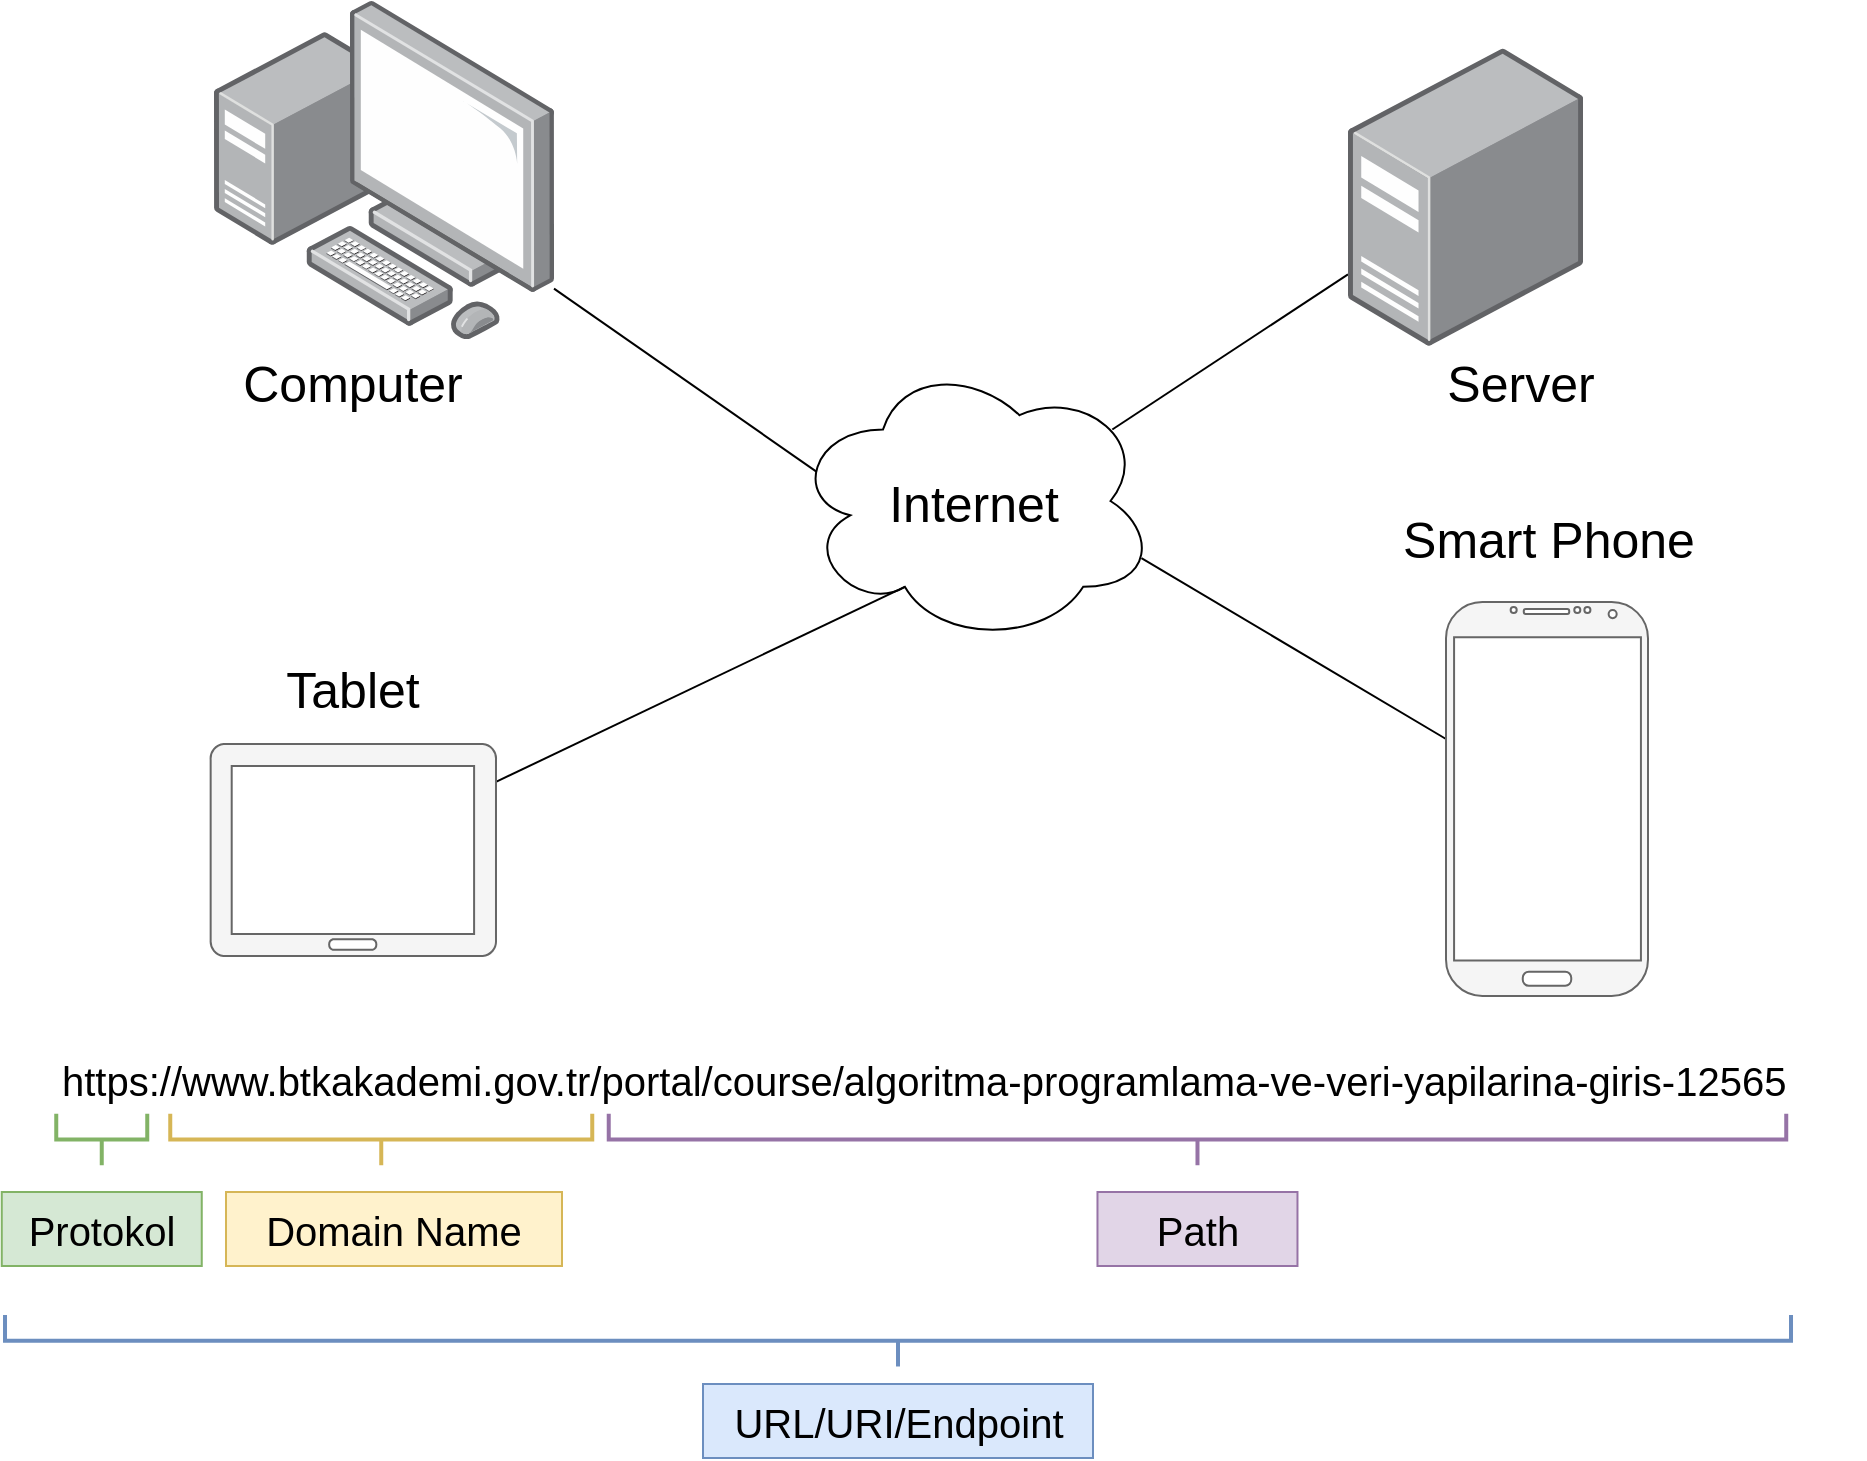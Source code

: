 <mxfile version="14.5.1" type="device" pages="5"><diagram id="x1hQ5gUk_NSnBG94oF_G" name="Web"><mxGraphModel dx="2286" dy="518" grid="0" gridSize="10" guides="1" tooltips="1" connect="1" arrows="1" fold="1" page="0" pageScale="1" pageWidth="827" pageHeight="1169" background="#ffffff" math="0" shadow="0"><root><mxCell id="0"/><mxCell id="1" parent="0"/><mxCell id="xFqzP3KROUgL5eixGGtV-1" style="edgeStyle=none;rounded=0;orthogonalLoop=1;jettySize=auto;html=1;endArrow=none;endFill=0;entryX=0.07;entryY=0.4;entryDx=0;entryDy=0;entryPerimeter=0;" edge="1" parent="1" source="xFqzP3KROUgL5eixGGtV-2" target="xFqzP3KROUgL5eixGGtV-5"><mxGeometry relative="1" as="geometry"/></mxCell><mxCell id="xFqzP3KROUgL5eixGGtV-2" value="" style="points=[];aspect=fixed;html=1;align=center;shadow=0;dashed=0;image;image=img/lib/allied_telesis/computer_and_terminals/Personal_Computer_with_Server.svg;" vertex="1" parent="1"><mxGeometry x="-191" y="446" width="170" height="170" as="geometry"/></mxCell><mxCell id="xFqzP3KROUgL5eixGGtV-3" style="edgeStyle=none;rounded=0;orthogonalLoop=1;jettySize=auto;html=1;entryX=0.88;entryY=0.25;entryDx=0;entryDy=0;entryPerimeter=0;endArrow=none;endFill=0;" edge="1" parent="1" source="xFqzP3KROUgL5eixGGtV-4" target="xFqzP3KROUgL5eixGGtV-5"><mxGeometry relative="1" as="geometry"/></mxCell><mxCell id="xFqzP3KROUgL5eixGGtV-4" value="" style="points=[];aspect=fixed;html=1;align=center;shadow=0;dashed=0;image;image=img/lib/allied_telesis/computer_and_terminals/Server_Desktop.svg;" vertex="1" parent="1"><mxGeometry x="376" y="470" width="117.54" height="149" as="geometry"/></mxCell><mxCell id="xFqzP3KROUgL5eixGGtV-5" value="Internet" style="ellipse;shape=cloud;whiteSpace=wrap;html=1;fontSize=25;" vertex="1" parent="1"><mxGeometry x="98" y="625" width="182" height="143" as="geometry"/></mxCell><mxCell id="xFqzP3KROUgL5eixGGtV-6" style="rounded=0;orthogonalLoop=1;jettySize=auto;html=1;entryX=0.31;entryY=0.8;entryDx=0;entryDy=0;entryPerimeter=0;endArrow=none;endFill=0;" edge="1" parent="1" source="xFqzP3KROUgL5eixGGtV-7" target="xFqzP3KROUgL5eixGGtV-5"><mxGeometry relative="1" as="geometry"/></mxCell><mxCell id="xFqzP3KROUgL5eixGGtV-7" value="" style="aspect=fixed;pointerEvents=1;shadow=0;dashed=0;html=1;strokeColor=#666666;labelPosition=center;verticalLabelPosition=bottom;verticalAlign=top;align=center;fillColor=#f5f5f5;shape=mxgraph.azure.tablet;fontColor=#333333;" vertex="1" parent="1"><mxGeometry x="-193" y="818" width="143.24" height="106" as="geometry"/></mxCell><mxCell id="xFqzP3KROUgL5eixGGtV-8" style="edgeStyle=none;rounded=0;orthogonalLoop=1;jettySize=auto;html=1;entryX=0.96;entryY=0.7;entryDx=0;entryDy=0;entryPerimeter=0;endArrow=none;endFill=0;" edge="1" parent="1" source="xFqzP3KROUgL5eixGGtV-9" target="xFqzP3KROUgL5eixGGtV-5"><mxGeometry relative="1" as="geometry"/></mxCell><mxCell id="xFqzP3KROUgL5eixGGtV-9" value="" style="verticalLabelPosition=bottom;verticalAlign=top;html=1;shadow=0;dashed=0;strokeWidth=1;shape=mxgraph.android.phone2;strokeColor=#666666;fillColor=#f5f5f5;fontColor=#333333;" vertex="1" parent="1"><mxGeometry x="425" y="747" width="101" height="196.95" as="geometry"/></mxCell><mxCell id="xFqzP3KROUgL5eixGGtV-10" value="https://www.btkakademi.gov.tr/portal/course/algoritma-programlama-ve-veri-yapilarina-giris-12565" style="text;html=1;strokeColor=none;fillColor=none;align=left;verticalAlign=middle;whiteSpace=wrap;rounded=0;fontSize=20;" vertex="1" parent="1"><mxGeometry x="-269" y="967" width="903" height="37" as="geometry"/></mxCell><mxCell id="xFqzP3KROUgL5eixGGtV-11" value="" style="strokeWidth=2;html=1;shape=mxgraph.flowchart.annotation_2;align=left;labelPosition=right;pointerEvents=1;fontSize=20;rotation=-90;fillColor=#d5e8d4;strokeColor=#82b366;" vertex="1" parent="1"><mxGeometry x="-260" y="993" width="25.75" height="45.5" as="geometry"/></mxCell><mxCell id="xFqzP3KROUgL5eixGGtV-12" value="Protokol" style="text;html=1;strokeColor=#82b366;fillColor=#d5e8d4;align=center;verticalAlign=middle;whiteSpace=wrap;rounded=0;fontSize=20;" vertex="1" parent="1"><mxGeometry x="-297.12" y="1042" width="100" height="37" as="geometry"/></mxCell><mxCell id="xFqzP3KROUgL5eixGGtV-13" value="" style="strokeWidth=2;html=1;shape=mxgraph.flowchart.annotation_2;align=left;labelPosition=right;pointerEvents=1;fontSize=20;rotation=-90;fillColor=#fff2cc;strokeColor=#d6b656;" vertex="1" parent="1"><mxGeometry x="-120.25" y="910.25" width="25.75" height="211" as="geometry"/></mxCell><mxCell id="xFqzP3KROUgL5eixGGtV-14" value="Domain Name" style="text;html=1;strokeColor=#d6b656;fillColor=#fff2cc;align=center;verticalAlign=middle;whiteSpace=wrap;rounded=0;fontSize=20;" vertex="1" parent="1"><mxGeometry x="-185" y="1042" width="168" height="37" as="geometry"/></mxCell><mxCell id="xFqzP3KROUgL5eixGGtV-15" value="" style="strokeWidth=2;html=1;shape=mxgraph.flowchart.annotation_2;align=left;labelPosition=right;pointerEvents=1;fontSize=20;rotation=-90;fillColor=#e1d5e7;strokeColor=#9673a6;" vertex="1" parent="1"><mxGeometry x="287.87" y="721.37" width="25.75" height="588.75" as="geometry"/></mxCell><mxCell id="xFqzP3KROUgL5eixGGtV-16" value="Path" style="text;html=1;strokeColor=#9673a6;fillColor=#e1d5e7;align=center;verticalAlign=middle;whiteSpace=wrap;rounded=0;fontSize=20;" vertex="1" parent="1"><mxGeometry x="250.74" y="1042" width="100" height="37" as="geometry"/></mxCell><mxCell id="xFqzP3KROUgL5eixGGtV-17" value="" style="strokeWidth=2;html=1;shape=mxgraph.flowchart.annotation_2;align=left;labelPosition=right;pointerEvents=1;fontSize=20;rotation=-90;fillColor=#dae8fc;strokeColor=#6c8ebf;" vertex="1" parent="1"><mxGeometry x="138.13" y="669.87" width="25.75" height="893" as="geometry"/></mxCell><mxCell id="xFqzP3KROUgL5eixGGtV-18" value="URL/URI/Endpoint" style="text;html=1;strokeColor=#6c8ebf;fillColor=#dae8fc;align=center;verticalAlign=middle;whiteSpace=wrap;rounded=0;fontSize=20;" vertex="1" parent="1"><mxGeometry x="53.5" y="1138" width="195" height="37" as="geometry"/></mxCell><mxCell id="xFqzP3KROUgL5eixGGtV-19" value="Tablet" style="text;html=1;strokeColor=none;fillColor=none;align=center;verticalAlign=middle;whiteSpace=wrap;rounded=0;fontSize=25;" vertex="1" parent="1"><mxGeometry x="-191" y="774" width="139" height="32" as="geometry"/></mxCell><mxCell id="xFqzP3KROUgL5eixGGtV-20" value="Computer" style="text;html=1;strokeColor=none;fillColor=none;align=center;verticalAlign=middle;whiteSpace=wrap;rounded=0;fontSize=25;" vertex="1" parent="1"><mxGeometry x="-191" y="621" width="139" height="32" as="geometry"/></mxCell><mxCell id="xFqzP3KROUgL5eixGGtV-21" value="Server" style="text;html=1;strokeColor=none;fillColor=none;align=center;verticalAlign=middle;whiteSpace=wrap;rounded=0;fontSize=25;" vertex="1" parent="1"><mxGeometry x="393" y="621" width="139" height="32" as="geometry"/></mxCell><mxCell id="xFqzP3KROUgL5eixGGtV-22" value="Smart Phone" style="text;html=1;strokeColor=none;fillColor=none;align=center;verticalAlign=middle;whiteSpace=wrap;rounded=0;fontSize=25;" vertex="1" parent="1"><mxGeometry x="393" y="699" width="167" height="32" as="geometry"/></mxCell></root></mxGraphModel></diagram><diagram id="YiFeoJwG73T86sa7mMx-" name="MVC"><mxGraphModel dx="1478" dy="525" grid="0" gridSize="10" guides="1" tooltips="1" connect="1" arrows="1" fold="1" page="0" pageScale="1" pageWidth="827" pageHeight="1169" math="0" shadow="0"><root><mxCell id="Yv0xjgzQahDq-d91A0qY-0"/><mxCell id="Yv0xjgzQahDq-d91A0qY-1" parent="Yv0xjgzQahDq-d91A0qY-0"/><mxCell id="Yv0xjgzQahDq-d91A0qY-2" value="Model" style="ellipse;whiteSpace=wrap;html=1;aspect=fixed;fontSize=23;fillColor=#f8cecc;strokeColor=#b85450;" vertex="1" parent="Yv0xjgzQahDq-d91A0qY-1"><mxGeometry x="107" y="294" width="133" height="133" as="geometry"/></mxCell><mxCell id="Yv0xjgzQahDq-d91A0qY-3" value="View" style="ellipse;whiteSpace=wrap;html=1;aspect=fixed;fontSize=23;fillColor=#d5e8d4;strokeColor=#82b366;" vertex="1" parent="Yv0xjgzQahDq-d91A0qY-1"><mxGeometry x="-41" y="477" width="133" height="133" as="geometry"/></mxCell><mxCell id="Yv0xjgzQahDq-d91A0qY-4" value="Controller" style="ellipse;whiteSpace=wrap;html=1;aspect=fixed;fontSize=23;fillColor=#fff2cc;strokeColor=#d6b656;" vertex="1" parent="Yv0xjgzQahDq-d91A0qY-1"><mxGeometry x="258" y="477" width="133" height="133" as="geometry"/></mxCell><mxCell id="Yv0xjgzQahDq-d91A0qY-5" value="" style="shape=flexArrow;endArrow=classic;html=1;fontSize=23;fillColor=#d5e8d4;strokeColor=#82b366;" edge="1" parent="Yv0xjgzQahDq-d91A0qY-1"><mxGeometry width="50" height="50" relative="1" as="geometry"><mxPoint x="65" y="476" as="sourcePoint"/><mxPoint x="115" y="426" as="targetPoint"/></mxGeometry></mxCell><mxCell id="Yv0xjgzQahDq-d91A0qY-6" value="" style="shape=flexArrow;endArrow=classic;html=1;fontSize=23;fillColor=#f8cecc;strokeColor=#b85450;" edge="1" parent="Yv0xjgzQahDq-d91A0qY-1"><mxGeometry width="50" height="50" relative="1" as="geometry"><mxPoint x="286" y="476" as="sourcePoint"/><mxPoint x="237" y="427" as="targetPoint"/></mxGeometry></mxCell><mxCell id="Yv0xjgzQahDq-d91A0qY-7" value="" style="shape=flexArrow;endArrow=classic;html=1;fontSize=23;fillColor=#fff2cc;strokeColor=#d6b656;" edge="1" parent="Yv0xjgzQahDq-d91A0qY-1"><mxGeometry width="50" height="50" relative="1" as="geometry"><mxPoint x="208.5" y="546" as="sourcePoint"/><mxPoint x="138.5" y="546" as="targetPoint"/></mxGeometry></mxCell></root></mxGraphModel></diagram><diagram id="4hCb8ymf4gK0KKbU-R4I" name="Request-Response"><mxGraphModel dx="1301" dy="633" grid="0" gridSize="10" guides="1" tooltips="1" connect="1" arrows="1" fold="1" page="0" pageScale="1" pageWidth="827" pageHeight="1169" math="0" shadow="0"><root><mxCell id="r1OhOh074Xv8hRds0Ce4-0"/><mxCell id="r1OhOh074Xv8hRds0Ce4-1" parent="r1OhOh074Xv8hRds0Ce4-0"/><mxCell id="r1OhOh074Xv8hRds0Ce4-2" value="@model" style="rounded=0;orthogonalLoop=1;jettySize=auto;html=1;entryX=0;entryY=0.5;entryDx=0;entryDy=0;edgeStyle=isometricEdgeStyle;dashed=1;" edge="1" parent="r1OhOh074Xv8hRds0Ce4-1" source="r1OhOh074Xv8hRds0Ce4-4" target="r1OhOh074Xv8hRds0Ce4-7"><mxGeometry relative="1" as="geometry"/></mxCell><mxCell id="r1OhOh074Xv8hRds0Ce4-3" style="edgeStyle=isometricEdgeStyle;rounded=0;orthogonalLoop=1;jettySize=auto;html=1;fillColor=#f8cecc;strokeColor=#b85450;" edge="1" parent="r1OhOh074Xv8hRds0Ce4-1" source="r1OhOh074Xv8hRds0Ce4-4" target="r1OhOh074Xv8hRds0Ce4-10"><mxGeometry relative="1" as="geometry"><Array as="points"><mxPoint x="296" y="429"/></Array></mxGeometry></mxCell><mxCell id="r1OhOh074Xv8hRds0Ce4-4" value="Models" style="rounded=1;whiteSpace=wrap;html=1;fillColor=#fff2cc;strokeColor=#d6b656;" vertex="1" parent="r1OhOh074Xv8hRds0Ce4-1"><mxGeometry x="245" y="281" width="120" height="60" as="geometry"/></mxCell><mxCell id="r1OhOh074Xv8hRds0Ce4-5" value="&lt;font color=&quot;#ff3333&quot;&gt;model binding&lt;/font&gt;" style="edgeStyle=isometricEdgeStyle;rounded=0;orthogonalLoop=1;jettySize=auto;html=1;elbow=vertical;fillColor=#f8cecc;strokeColor=#b85450;" edge="1" parent="r1OhOh074Xv8hRds0Ce4-1" source="r1OhOh074Xv8hRds0Ce4-7" target="r1OhOh074Xv8hRds0Ce4-4"><mxGeometry relative="1" as="geometry"><Array as="points"><mxPoint x="313" y="157"/></Array></mxGeometry></mxCell><mxCell id="r1OhOh074Xv8hRds0Ce4-6" value="Responses" style="edgeStyle=orthogonalEdgeStyle;rounded=0;orthogonalLoop=1;jettySize=auto;html=1;dashed=1;exitX=0.25;exitY=1;exitDx=0;exitDy=0;entryX=0.21;entryY=0.037;entryDx=0;entryDy=0;entryPerimeter=0;" edge="1" parent="r1OhOh074Xv8hRds0Ce4-1" source="r1OhOh074Xv8hRds0Ce4-7" target="r1OhOh074Xv8hRds0Ce4-15"><mxGeometry relative="1" as="geometry"/></mxCell><mxCell id="r1OhOh074Xv8hRds0Ce4-7" value="Views" style="rounded=1;whiteSpace=wrap;html=1;fillColor=#d5e8d4;strokeColor=#82b366;" vertex="1" parent="r1OhOh074Xv8hRds0Ce4-1"><mxGeometry x="566" y="143" width="120" height="60" as="geometry"/></mxCell><mxCell id="r1OhOh074Xv8hRds0Ce4-8" value="" style="rounded=0;orthogonalLoop=1;jettySize=auto;html=1;entryX=1;entryY=0.5;entryDx=0;entryDy=0;edgeStyle=isometricEdgeStyle;elbow=vertical;dashed=1;" edge="1" parent="r1OhOh074Xv8hRds0Ce4-1" source="r1OhOh074Xv8hRds0Ce4-10" target="r1OhOh074Xv8hRds0Ce4-4"><mxGeometry relative="1" as="geometry"><Array as="points"><mxPoint x="558" y="434"/></Array></mxGeometry></mxCell><mxCell id="r1OhOh074Xv8hRds0Ce4-9" style="edgeStyle=orthogonalEdgeStyle;rounded=0;orthogonalLoop=1;jettySize=auto;html=1;" edge="1" parent="r1OhOh074Xv8hRds0Ce4-1" source="r1OhOh074Xv8hRds0Ce4-10" target="r1OhOh074Xv8hRds0Ce4-12"><mxGeometry relative="1" as="geometry"/></mxCell><mxCell id="r1OhOh074Xv8hRds0Ce4-10" value="Controllers" style="rounded=1;whiteSpace=wrap;html=1;fillColor=#f8cecc;strokeColor=#b85450;" vertex="1" parent="r1OhOh074Xv8hRds0Ce4-1"><mxGeometry x="304" y="389" width="120" height="60" as="geometry"/></mxCell><mxCell id="r1OhOh074Xv8hRds0Ce4-11" style="edgeStyle=orthogonalEdgeStyle;rounded=0;orthogonalLoop=1;jettySize=auto;html=1;entryX=0.5;entryY=1;entryDx=0;entryDy=0;" edge="1" parent="r1OhOh074Xv8hRds0Ce4-1" source="r1OhOh074Xv8hRds0Ce4-12" target="r1OhOh074Xv8hRds0Ce4-10"><mxGeometry relative="1" as="geometry"/></mxCell><mxCell id="r1OhOh074Xv8hRds0Ce4-12" value="Database" style="shape=cylinder3;whiteSpace=wrap;html=1;boundedLbl=1;backgroundOutline=1;size=15;fontSize=15;fillColor=#fff2cc;strokeColor=#d6b656;" vertex="1" parent="r1OhOh074Xv8hRds0Ce4-1"><mxGeometry x="307.5" y="504" width="113" height="80" as="geometry"/></mxCell><mxCell id="r1OhOh074Xv8hRds0Ce4-13" value="&lt;font color=&quot;#ff3333&quot;&gt;Reqeusts&lt;/font&gt;" style="edgeStyle=isometricEdgeStyle;rounded=0;orthogonalLoop=1;jettySize=auto;html=1;entryX=0.5;entryY=0;entryDx=0;entryDy=0;fillColor=#f8cecc;strokeColor=#b85450;" edge="1" parent="r1OhOh074Xv8hRds0Ce4-1" source="r1OhOh074Xv8hRds0Ce4-15" target="r1OhOh074Xv8hRds0Ce4-7"><mxGeometry x="-0.39" y="-1" relative="1" as="geometry"><Array as="points"><mxPoint x="828" y="121"/></Array><mxPoint as="offset"/></mxGeometry></mxCell><mxCell id="r1OhOh074Xv8hRds0Ce4-14" value="&lt;font color=&quot;#ff3333&quot;&gt;Request&lt;/font&gt;" style="edgeStyle=orthogonalEdgeStyle;rounded=0;orthogonalLoop=1;jettySize=auto;html=1;entryX=0.75;entryY=1;entryDx=0;entryDy=0;fillColor=#f8cecc;strokeColor=#b85450;" edge="1" parent="r1OhOh074Xv8hRds0Ce4-1" source="r1OhOh074Xv8hRds0Ce4-15" target="r1OhOh074Xv8hRds0Ce4-7"><mxGeometry relative="1" as="geometry"><Array as="points"><mxPoint x="656" y="290"/><mxPoint x="656" y="290"/></Array></mxGeometry></mxCell><mxCell id="r1OhOh074Xv8hRds0Ce4-15" value="" style="pointerEvents=1;shadow=0;dashed=0;html=1;strokeColor=none;labelPosition=center;verticalLabelPosition=bottom;verticalAlign=top;align=center;fillColor=#505050;shape=mxgraph.mscae.intune.user_group" vertex="1" parent="r1OhOh074Xv8hRds0Ce4-1"><mxGeometry x="574.5" y="297" width="103" height="75" as="geometry"/></mxCell><mxCell id="r1OhOh074Xv8hRds0Ce4-16" value="" style="dashed=0;outlineConnect=0;html=1;align=center;labelPosition=center;verticalLabelPosition=bottom;verticalAlign=top;shape=mxgraph.weblogos.youtube_2;fillColor=#FF2626;gradientColor=#B5171F" vertex="1" parent="r1OhOh074Xv8hRds0Ce4-1"><mxGeometry x="613" y="425.2" width="32" height="19.6" as="geometry"/></mxCell><mxCell id="r1OhOh074Xv8hRds0Ce4-17" value="@virtual.campus" style="text;whiteSpace=wrap;html=1;" vertex="1" parent="r1OhOh074Xv8hRds0Ce4-1"><mxGeometry x="653" y="421.0" width="92" height="28" as="geometry"/></mxCell></root></mxGraphModel></diagram><diagram id="PKXIBU3lFtcQrfoE_VCZ" name="Routing"><mxGraphModel dx="439" dy="213" grid="0" gridSize="10" guides="1" tooltips="1" connect="1" arrows="1" fold="1" page="0" pageScale="1" pageWidth="827" pageHeight="1169" math="0" shadow="0"><root><mxCell id="RIT4DRGRAmhF20aOdqCp-0"/><mxCell id="RIT4DRGRAmhF20aOdqCp-1" parent="RIT4DRGRAmhF20aOdqCp-0"/><mxCell id="RIT4DRGRAmhF20aOdqCp-2" value="&lt;font color=&quot;#e6e6e6&quot;&gt;localhost:7226&lt;/font&gt;/&lt;font color=&quot;#004c99&quot;&gt;controller&lt;/font&gt;/&lt;font color=&quot;#cc0000&quot;&gt;action&lt;/font&gt;/&lt;font color=&quot;#ffd966&quot;&gt;id&lt;/font&gt;" style="text;html=1;strokeColor=none;fillColor=none;align=center;verticalAlign=middle;whiteSpace=wrap;rounded=0;" vertex="1" parent="RIT4DRGRAmhF20aOdqCp-1"><mxGeometry x="75" y="322" width="214" height="20" as="geometry"/></mxCell><mxCell id="RIT4DRGRAmhF20aOdqCp-3" style="rounded=0;orthogonalLoop=1;jettySize=auto;html=1;entryX=0.5;entryY=1;entryDx=0;entryDy=0;fontColor=#004C99;strokeColor=#004C99;" edge="1" parent="RIT4DRGRAmhF20aOdqCp-1" source="RIT4DRGRAmhF20aOdqCp-4" target="RIT4DRGRAmhF20aOdqCp-2"><mxGeometry relative="1" as="geometry"/></mxCell><mxCell id="RIT4DRGRAmhF20aOdqCp-4" value="First segment" style="text;html=1;strokeColor=#6c8ebf;fillColor=#dae8fc;align=center;verticalAlign=middle;whiteSpace=wrap;rounded=0;fontSize=9;" vertex="1" parent="RIT4DRGRAmhF20aOdqCp-1"><mxGeometry x="138" y="403" width="61" height="30" as="geometry"/></mxCell><mxCell id="RIT4DRGRAmhF20aOdqCp-5" style="edgeStyle=none;rounded=0;orthogonalLoop=1;jettySize=auto;html=1;entryX=0.784;entryY=0.983;entryDx=0;entryDy=0;entryPerimeter=0;fontSize=9;fontColor=#004C99;strokeColor=#CC0000;" edge="1" parent="RIT4DRGRAmhF20aOdqCp-1" source="RIT4DRGRAmhF20aOdqCp-6" target="RIT4DRGRAmhF20aOdqCp-2"><mxGeometry relative="1" as="geometry"/></mxCell><mxCell id="RIT4DRGRAmhF20aOdqCp-6" value="Second segment" style="text;html=1;strokeColor=#b85450;fillColor=#f8cecc;align=center;verticalAlign=middle;whiteSpace=wrap;rounded=0;fontSize=9;" vertex="1" parent="RIT4DRGRAmhF20aOdqCp-1"><mxGeometry x="206" y="403" width="61" height="30" as="geometry"/></mxCell><mxCell id="RIT4DRGRAmhF20aOdqCp-7" style="edgeStyle=none;rounded=0;orthogonalLoop=1;jettySize=auto;html=1;entryX=0.917;entryY=0.924;entryDx=0;entryDy=0;entryPerimeter=0;fontSize=9;fontColor=#CC6600;strokeColor=#d6b656;fillColor=#fff2cc;" edge="1" parent="RIT4DRGRAmhF20aOdqCp-1" source="RIT4DRGRAmhF20aOdqCp-8" target="RIT4DRGRAmhF20aOdqCp-2"><mxGeometry relative="1" as="geometry"/></mxCell><mxCell id="RIT4DRGRAmhF20aOdqCp-8" value="Third segment" style="text;html=1;strokeColor=#d6b656;fillColor=#fff2cc;align=center;verticalAlign=middle;whiteSpace=wrap;rounded=0;fontSize=9;" vertex="1" parent="RIT4DRGRAmhF20aOdqCp-1"><mxGeometry x="275" y="403" width="52" height="30" as="geometry"/></mxCell><UserObject label="HttpRequest.RouteValues" link="HttpRequest.RouteValues" id="RIT4DRGRAmhF20aOdqCp-9"><mxCell style="rounded=1;whiteSpace=wrap;html=1;fontSize=9;fontColor=#333333;fillColor=#f5f5f5;strokeColor=#666666;" vertex="1" parent="RIT4DRGRAmhF20aOdqCp-1"><mxGeometry x="94" y="277" width="180" height="39" as="geometry"/></mxCell></UserObject></root></mxGraphModel></diagram><diagram id="Fx4ByXPpnJm2u6IaYrT1" name="PRG"><mxGraphModel dx="1078" dy="525" grid="0" gridSize="10" guides="1" tooltips="1" connect="1" arrows="1" fold="1" page="0" pageScale="1" pageWidth="827" pageHeight="1169" math="0" shadow="0"><root><mxCell id="BmxObAPErjWFYbqVpQqj-0"/><mxCell id="BmxObAPErjWFYbqVpQqj-1" parent="BmxObAPErjWFYbqVpQqj-0"/><mxCell id="BmxObAPErjWFYbqVpQqj-2" value="GET" style="edgeStyle=orthogonalEdgeStyle;rounded=0;orthogonalLoop=1;jettySize=auto;html=1;entryX=0.5;entryY=0;entryDx=0;entryDy=0;" edge="1" parent="BmxObAPErjWFYbqVpQqj-1" source="BmxObAPErjWFYbqVpQqj-4" target="BmxObAPErjWFYbqVpQqj-7"><mxGeometry relative="1" as="geometry"><Array as="points"><mxPoint x="240" y="150"/><mxPoint x="530" y="150"/></Array></mxGeometry></mxCell><mxCell id="BmxObAPErjWFYbqVpQqj-3" value="&lt;font color=&quot;#cc0000&quot;&gt;POST&lt;/font&gt;" style="edgeStyle=orthogonalEdgeStyle;rounded=0;orthogonalLoop=1;jettySize=auto;html=1;entryX=0.5;entryY=1;entryDx=0;entryDy=0;exitX=0.5;exitY=1;exitDx=0;exitDy=0;fillColor=#f8cecc;strokeColor=#b85450;fontColor=#FF3333;" edge="1" parent="BmxObAPErjWFYbqVpQqj-1" source="BmxObAPErjWFYbqVpQqj-4" target="BmxObAPErjWFYbqVpQqj-7"><mxGeometry relative="1" as="geometry"><Array as="points"><mxPoint x="240" y="380"/><mxPoint x="530" y="380"/></Array></mxGeometry></mxCell><mxCell id="BmxObAPErjWFYbqVpQqj-4" value="Client" style="rounded=1;whiteSpace=wrap;html=1;fillColor=#fff2cc;strokeColor=#d6b656;" vertex="1" parent="BmxObAPErjWFYbqVpQqj-1"><mxGeometry x="180" y="240" width="120" height="60" as="geometry"/></mxCell><mxCell id="BmxObAPErjWFYbqVpQqj-5" value="GET" style="edgeStyle=orthogonalEdgeStyle;rounded=0;orthogonalLoop=1;jettySize=auto;html=1;dashed=1;entryX=1;entryY=0.25;entryDx=0;entryDy=0;exitX=0;exitY=0.25;exitDx=0;exitDy=0;" edge="1" parent="BmxObAPErjWFYbqVpQqj-1" source="BmxObAPErjWFYbqVpQqj-7" target="BmxObAPErjWFYbqVpQqj-4"><mxGeometry relative="1" as="geometry"/></mxCell><mxCell id="BmxObAPErjWFYbqVpQqj-6" value="&lt;font color=&quot;#cc0000&quot;&gt;POST&lt;/font&gt;" style="edgeStyle=orthogonalEdgeStyle;rounded=0;orthogonalLoop=1;jettySize=auto;html=1;entryX=1;entryY=0.75;entryDx=0;entryDy=0;exitX=0;exitY=0.75;exitDx=0;exitDy=0;fillColor=#f8cecc;strokeColor=#b85450;dashed=1;" edge="1" parent="BmxObAPErjWFYbqVpQqj-1" source="BmxObAPErjWFYbqVpQqj-7" target="BmxObAPErjWFYbqVpQqj-4"><mxGeometry relative="1" as="geometry"/></mxCell><mxCell id="BmxObAPErjWFYbqVpQqj-7" value="Server" style="rounded=1;whiteSpace=wrap;html=1;fillColor=#d5e8d4;strokeColor=#82b366;" vertex="1" parent="BmxObAPErjWFYbqVpQqj-1"><mxGeometry x="470" y="240" width="120" height="60" as="geometry"/></mxCell><mxCell id="BmxObAPErjWFYbqVpQqj-8" value="DB" style="shape=cylinder3;whiteSpace=wrap;html=1;boundedLbl=1;backgroundOutline=1;size=15;fillColor=#fff2cc;strokeColor=#d6b656;" vertex="1" parent="BmxObAPErjWFYbqVpQqj-1"><mxGeometry x="690" y="195" width="90" height="150" as="geometry"/></mxCell><mxCell id="BmxObAPErjWFYbqVpQqj-9" value="" style="shape=flexArrow;endArrow=classic;startArrow=classic;html=1;fillColor=#fff2cc;strokeColor=#d6b656;" edge="1" parent="BmxObAPErjWFYbqVpQqj-1"><mxGeometry width="50" height="50" relative="1" as="geometry"><mxPoint x="610" y="269.8" as="sourcePoint"/><mxPoint x="670" y="269.8" as="targetPoint"/></mxGeometry></mxCell><mxCell id="BmxObAPErjWFYbqVpQqj-10" value="&lt;span class=&quot;TeknikChar&quot;&gt;&lt;span style=&quot;font-size: 11.0pt ; line-height: 150% ; font-family: &amp;quot;segoe ui&amp;quot; , sans-serif&quot;&gt;Post&lt;/span&gt;&lt;/span&gt;&lt;span style=&quot;font-size: 11.0pt ; line-height: 150% ; font-family: &amp;quot;segoe ui&amp;quot; , sans-serif&quot;&gt;-&lt;/span&gt;&lt;span class=&quot;TeknikChar&quot;&gt;&lt;span style=&quot;font-size: 11.0pt ; line-height: 150% ; font-family: &amp;quot;segoe ui&amp;quot; , sans-serif&quot;&gt;Redirect&lt;/span&gt;&lt;/span&gt;&lt;span style=&quot;font-size: 11.0pt ; line-height: 150% ; font-family: &amp;quot;segoe ui&amp;quot; , sans-serif&quot;&gt;-&lt;/span&gt;&lt;span class=&quot;TeknikChar&quot;&gt;&lt;span style=&quot;font-size: 11.0pt ; line-height: 150% ; font-family: &amp;quot;segoe ui&amp;quot; , sans-serif&quot;&gt;Get&lt;/span&gt;&lt;/span&gt;&lt;span style=&quot;font-size: 11.0pt ; line-height: 150% ; font-family: &amp;quot;segoe ui&amp;quot; , sans-serif&quot;&gt; (&lt;/span&gt;&lt;span class=&quot;TeknikChar&quot;&gt;&lt;span style=&quot;font-size: 11.0pt ; line-height: 150% ; font-family: &amp;quot;segoe ui&amp;quot; , sans-serif&quot;&gt;PRG&lt;/span&gt;&lt;/span&gt;&lt;span style=&quot;font-size: 11.0pt ; line-height: 150% ; font-family: &amp;quot;segoe ui&amp;quot; , sans-serif&quot;&gt;) &lt;/span&gt;&lt;span class=&quot;TeknikChar&quot;&gt;&lt;span style=&quot;font-size: 11.0pt ; line-height: 150% ; font-family: &amp;quot;segoe ui&amp;quot; , sans-serif&quot;&gt;pattern&lt;/span&gt;&lt;/span&gt;&lt;span style=&quot;font-size: 11.0pt ; line-height: 150% ; font-family: &amp;quot;segoe ui&amp;quot; , sans-serif&quot;&gt; &lt;/span&gt;" style="text;whiteSpace=wrap;html=1;align=center;fillColor=#f5f5f5;strokeColor=#666666;fontColor=#333333;" vertex="1" parent="BmxObAPErjWFYbqVpQqj-1"><mxGeometry x="241" y="408" width="292" height="36" as="geometry"/></mxCell></root></mxGraphModel></diagram></mxfile>